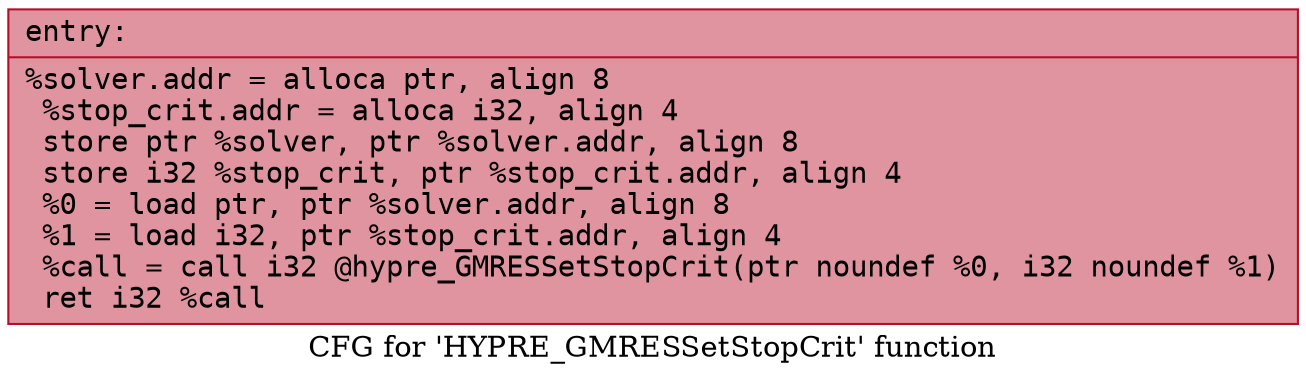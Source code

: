 digraph "CFG for 'HYPRE_GMRESSetStopCrit' function" {
	label="CFG for 'HYPRE_GMRESSetStopCrit' function";

	Node0x561d3dbee540 [shape=record,color="#b70d28ff", style=filled, fillcolor="#b70d2870" fontname="Courier",label="{entry:\l|  %solver.addr = alloca ptr, align 8\l  %stop_crit.addr = alloca i32, align 4\l  store ptr %solver, ptr %solver.addr, align 8\l  store i32 %stop_crit, ptr %stop_crit.addr, align 4\l  %0 = load ptr, ptr %solver.addr, align 8\l  %1 = load i32, ptr %stop_crit.addr, align 4\l  %call = call i32 @hypre_GMRESSetStopCrit(ptr noundef %0, i32 noundef %1)\l  ret i32 %call\l}"];
}
